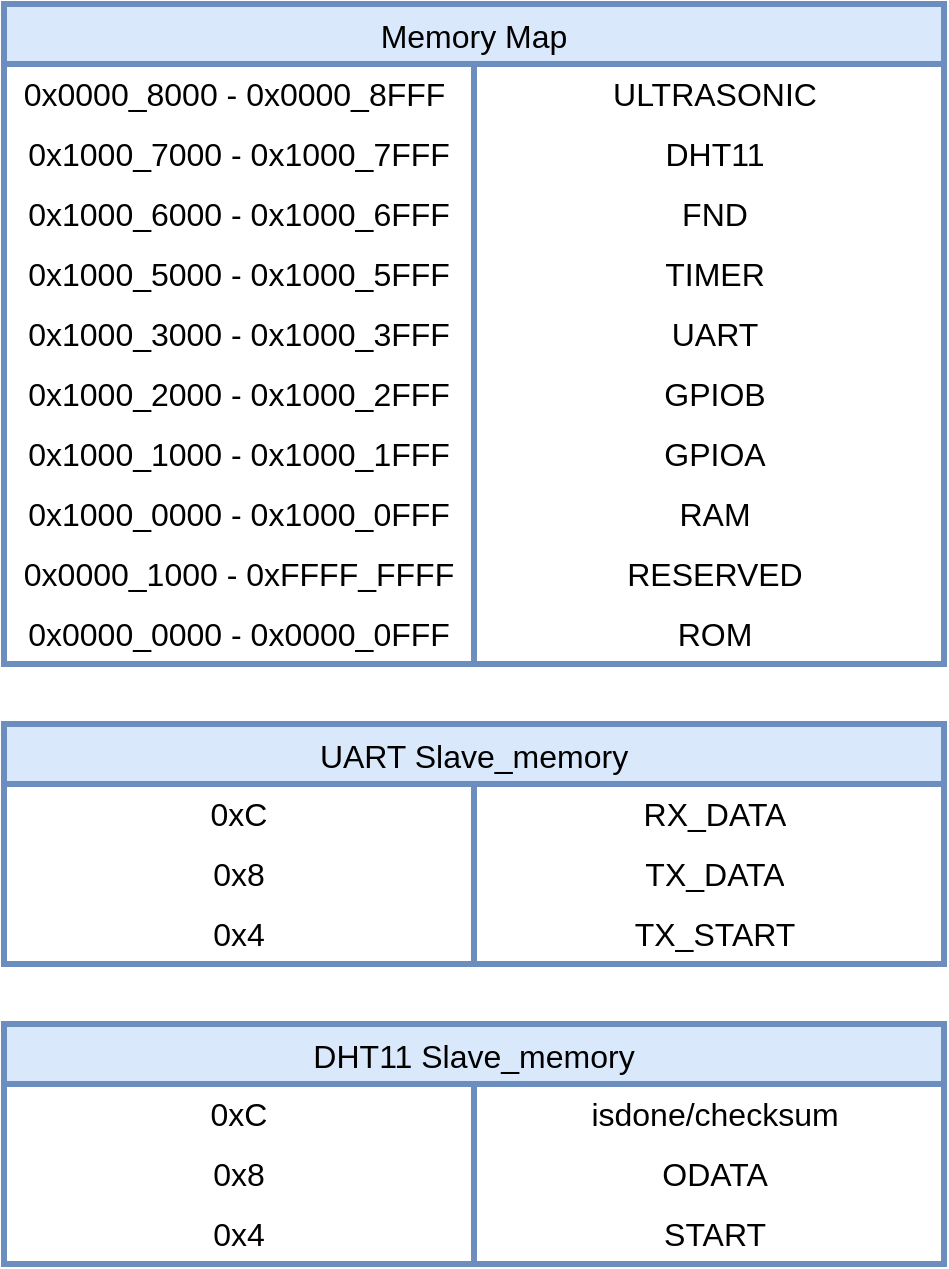<mxfile version="26.2.14">
  <diagram name="페이지-1" id="bLjCIVvGFPc32_VItfVn">
    <mxGraphModel dx="1425" dy="784" grid="1" gridSize="10" guides="1" tooltips="1" connect="1" arrows="1" fold="1" page="1" pageScale="1" pageWidth="827" pageHeight="1169" math="0" shadow="0">
      <root>
        <mxCell id="0" />
        <mxCell id="1" parent="0" />
        <mxCell id="ICi-KlR8TSbM0P-rb9cd-2" value="Memory Map" style="shape=table;startSize=30;container=1;collapsible=0;childLayout=tableLayout;fixedRows=1;rowLines=0;fontStyle=0;strokeColor=#6c8ebf;fontSize=16;fillColor=#dae8fc;strokeWidth=3;" vertex="1" parent="1">
          <mxGeometry x="140" y="340" width="470" height="330" as="geometry" />
        </mxCell>
        <mxCell id="ICi-KlR8TSbM0P-rb9cd-9" value="" style="shape=tableRow;horizontal=0;startSize=0;swimlaneHead=0;swimlaneBody=0;top=0;left=0;bottom=0;right=0;collapsible=0;dropTarget=0;fillColor=none;points=[[0,0.5],[1,0.5]];portConstraint=eastwest;strokeColor=inherit;fontSize=16;align=center;" vertex="1" parent="ICi-KlR8TSbM0P-rb9cd-2">
          <mxGeometry y="30" width="470" height="30" as="geometry" />
        </mxCell>
        <mxCell id="ICi-KlR8TSbM0P-rb9cd-10" value="0x0000_8000 - 0x0000_8FFF&amp;nbsp;" style="shape=partialRectangle;html=1;whiteSpace=wrap;connectable=0;fillColor=none;top=0;left=0;bottom=0;right=0;overflow=hidden;strokeColor=default;fontSize=16;strokeWidth=3;" vertex="1" parent="ICi-KlR8TSbM0P-rb9cd-9">
          <mxGeometry width="235" height="30" as="geometry">
            <mxRectangle width="235" height="30" as="alternateBounds" />
          </mxGeometry>
        </mxCell>
        <mxCell id="ICi-KlR8TSbM0P-rb9cd-11" value="ULTRASONIC" style="shape=partialRectangle;html=1;whiteSpace=wrap;connectable=0;fillColor=none;top=0;left=0;bottom=0;right=0;align=center;spacingLeft=6;overflow=hidden;strokeColor=default;fontSize=16;strokeWidth=3;" vertex="1" parent="ICi-KlR8TSbM0P-rb9cd-9">
          <mxGeometry x="235" width="235" height="30" as="geometry">
            <mxRectangle width="235" height="30" as="alternateBounds" />
          </mxGeometry>
        </mxCell>
        <mxCell id="ICi-KlR8TSbM0P-rb9cd-71" value="" style="shape=tableRow;horizontal=0;startSize=0;swimlaneHead=0;swimlaneBody=0;top=0;left=0;bottom=0;right=0;collapsible=0;dropTarget=0;fillColor=none;points=[[0,0.5],[1,0.5]];portConstraint=eastwest;strokeColor=inherit;fontSize=16;" vertex="1" parent="ICi-KlR8TSbM0P-rb9cd-2">
          <mxGeometry y="60" width="470" height="30" as="geometry" />
        </mxCell>
        <mxCell id="ICi-KlR8TSbM0P-rb9cd-72" value="0x1000_7000 - 0x1000_7FFF" style="shape=partialRectangle;html=1;whiteSpace=wrap;connectable=0;fillColor=none;top=0;left=0;bottom=0;right=0;overflow=hidden;pointerEvents=1;strokeColor=default;fontSize=16;strokeWidth=3;" vertex="1" parent="ICi-KlR8TSbM0P-rb9cd-71">
          <mxGeometry width="235" height="30" as="geometry">
            <mxRectangle width="235" height="30" as="alternateBounds" />
          </mxGeometry>
        </mxCell>
        <mxCell id="ICi-KlR8TSbM0P-rb9cd-73" value="DHT11" style="shape=partialRectangle;html=1;whiteSpace=wrap;connectable=0;fillColor=none;top=0;left=0;bottom=0;right=0;align=center;spacingLeft=6;overflow=hidden;strokeColor=default;fontSize=16;strokeWidth=3;" vertex="1" parent="ICi-KlR8TSbM0P-rb9cd-71">
          <mxGeometry x="235" width="235" height="30" as="geometry">
            <mxRectangle width="235" height="30" as="alternateBounds" />
          </mxGeometry>
        </mxCell>
        <mxCell id="ICi-KlR8TSbM0P-rb9cd-74" value="" style="shape=tableRow;horizontal=0;startSize=0;swimlaneHead=0;swimlaneBody=0;top=0;left=0;bottom=0;right=0;collapsible=0;dropTarget=0;fillColor=none;points=[[0,0.5],[1,0.5]];portConstraint=eastwest;strokeColor=inherit;fontSize=16;" vertex="1" parent="ICi-KlR8TSbM0P-rb9cd-2">
          <mxGeometry y="90" width="470" height="30" as="geometry" />
        </mxCell>
        <mxCell id="ICi-KlR8TSbM0P-rb9cd-75" value="0x1000_6000 - 0x1000_6FFF" style="shape=partialRectangle;html=1;whiteSpace=wrap;connectable=0;fillColor=none;top=0;left=0;bottom=0;right=0;overflow=hidden;pointerEvents=1;strokeColor=default;fontSize=16;strokeWidth=3;" vertex="1" parent="ICi-KlR8TSbM0P-rb9cd-74">
          <mxGeometry width="235" height="30" as="geometry">
            <mxRectangle width="235" height="30" as="alternateBounds" />
          </mxGeometry>
        </mxCell>
        <mxCell id="ICi-KlR8TSbM0P-rb9cd-76" value="FND" style="shape=partialRectangle;html=1;whiteSpace=wrap;connectable=0;fillColor=none;top=0;left=0;bottom=0;right=0;align=center;spacingLeft=6;overflow=hidden;strokeColor=default;fontSize=16;strokeWidth=3;" vertex="1" parent="ICi-KlR8TSbM0P-rb9cd-74">
          <mxGeometry x="235" width="235" height="30" as="geometry">
            <mxRectangle width="235" height="30" as="alternateBounds" />
          </mxGeometry>
        </mxCell>
        <mxCell id="ICi-KlR8TSbM0P-rb9cd-77" value="" style="shape=tableRow;horizontal=0;startSize=0;swimlaneHead=0;swimlaneBody=0;top=0;left=0;bottom=0;right=0;collapsible=0;dropTarget=0;fillColor=none;points=[[0,0.5],[1,0.5]];portConstraint=eastwest;strokeColor=inherit;fontSize=16;" vertex="1" parent="ICi-KlR8TSbM0P-rb9cd-2">
          <mxGeometry y="120" width="470" height="30" as="geometry" />
        </mxCell>
        <mxCell id="ICi-KlR8TSbM0P-rb9cd-78" value="0x1000_5000 - 0x1000_5FFF" style="shape=partialRectangle;html=1;whiteSpace=wrap;connectable=0;fillColor=none;top=0;left=0;bottom=0;right=0;overflow=hidden;pointerEvents=1;strokeColor=default;fontSize=16;strokeWidth=3;" vertex="1" parent="ICi-KlR8TSbM0P-rb9cd-77">
          <mxGeometry width="235" height="30" as="geometry">
            <mxRectangle width="235" height="30" as="alternateBounds" />
          </mxGeometry>
        </mxCell>
        <mxCell id="ICi-KlR8TSbM0P-rb9cd-79" value="TIMER" style="shape=partialRectangle;html=1;whiteSpace=wrap;connectable=0;fillColor=none;top=0;left=0;bottom=0;right=0;align=center;spacingLeft=6;overflow=hidden;strokeColor=default;fontSize=16;strokeWidth=3;" vertex="1" parent="ICi-KlR8TSbM0P-rb9cd-77">
          <mxGeometry x="235" width="235" height="30" as="geometry">
            <mxRectangle width="235" height="30" as="alternateBounds" />
          </mxGeometry>
        </mxCell>
        <mxCell id="ICi-KlR8TSbM0P-rb9cd-83" value="" style="shape=tableRow;horizontal=0;startSize=0;swimlaneHead=0;swimlaneBody=0;top=0;left=0;bottom=0;right=0;collapsible=0;dropTarget=0;fillColor=none;points=[[0,0.5],[1,0.5]];portConstraint=eastwest;strokeColor=inherit;fontSize=16;" vertex="1" parent="ICi-KlR8TSbM0P-rb9cd-2">
          <mxGeometry y="150" width="470" height="30" as="geometry" />
        </mxCell>
        <mxCell id="ICi-KlR8TSbM0P-rb9cd-84" value="0x1000_3000 - 0x1000_3FFF" style="shape=partialRectangle;html=1;whiteSpace=wrap;connectable=0;fillColor=none;top=0;left=0;bottom=0;right=0;overflow=hidden;pointerEvents=1;strokeColor=default;fontSize=16;strokeWidth=3;" vertex="1" parent="ICi-KlR8TSbM0P-rb9cd-83">
          <mxGeometry width="235" height="30" as="geometry">
            <mxRectangle width="235" height="30" as="alternateBounds" />
          </mxGeometry>
        </mxCell>
        <mxCell id="ICi-KlR8TSbM0P-rb9cd-85" value="UART" style="shape=partialRectangle;html=1;whiteSpace=wrap;connectable=0;fillColor=none;top=0;left=0;bottom=0;right=0;align=center;spacingLeft=6;overflow=hidden;strokeColor=default;fontSize=16;strokeWidth=3;" vertex="1" parent="ICi-KlR8TSbM0P-rb9cd-83">
          <mxGeometry x="235" width="235" height="30" as="geometry">
            <mxRectangle width="235" height="30" as="alternateBounds" />
          </mxGeometry>
        </mxCell>
        <mxCell id="ICi-KlR8TSbM0P-rb9cd-86" value="" style="shape=tableRow;horizontal=0;startSize=0;swimlaneHead=0;swimlaneBody=0;top=0;left=0;bottom=0;right=0;collapsible=0;dropTarget=0;fillColor=none;points=[[0,0.5],[1,0.5]];portConstraint=eastwest;strokeColor=inherit;fontSize=16;" vertex="1" parent="ICi-KlR8TSbM0P-rb9cd-2">
          <mxGeometry y="180" width="470" height="30" as="geometry" />
        </mxCell>
        <mxCell id="ICi-KlR8TSbM0P-rb9cd-87" value="0x1000_2000 - 0x1000_2FFF" style="shape=partialRectangle;html=1;whiteSpace=wrap;connectable=0;fillColor=none;top=0;left=0;bottom=0;right=0;overflow=hidden;pointerEvents=1;strokeColor=default;fontSize=16;strokeWidth=3;" vertex="1" parent="ICi-KlR8TSbM0P-rb9cd-86">
          <mxGeometry width="235" height="30" as="geometry">
            <mxRectangle width="235" height="30" as="alternateBounds" />
          </mxGeometry>
        </mxCell>
        <mxCell id="ICi-KlR8TSbM0P-rb9cd-88" value="GPIOB" style="shape=partialRectangle;html=1;whiteSpace=wrap;connectable=0;fillColor=none;top=0;left=0;bottom=0;right=0;align=center;spacingLeft=6;overflow=hidden;strokeColor=default;fontSize=16;strokeWidth=3;" vertex="1" parent="ICi-KlR8TSbM0P-rb9cd-86">
          <mxGeometry x="235" width="235" height="30" as="geometry">
            <mxRectangle width="235" height="30" as="alternateBounds" />
          </mxGeometry>
        </mxCell>
        <mxCell id="ICi-KlR8TSbM0P-rb9cd-89" value="" style="shape=tableRow;horizontal=0;startSize=0;swimlaneHead=0;swimlaneBody=0;top=0;left=0;bottom=0;right=0;collapsible=0;dropTarget=0;fillColor=none;points=[[0,0.5],[1,0.5]];portConstraint=eastwest;strokeColor=inherit;fontSize=16;" vertex="1" parent="ICi-KlR8TSbM0P-rb9cd-2">
          <mxGeometry y="210" width="470" height="30" as="geometry" />
        </mxCell>
        <mxCell id="ICi-KlR8TSbM0P-rb9cd-90" value="0x1000_1000 - 0x1000_1FFF" style="shape=partialRectangle;html=1;whiteSpace=wrap;connectable=0;fillColor=none;top=0;left=0;bottom=0;right=0;overflow=hidden;pointerEvents=1;strokeColor=default;fontSize=16;strokeWidth=3;" vertex="1" parent="ICi-KlR8TSbM0P-rb9cd-89">
          <mxGeometry width="235" height="30" as="geometry">
            <mxRectangle width="235" height="30" as="alternateBounds" />
          </mxGeometry>
        </mxCell>
        <mxCell id="ICi-KlR8TSbM0P-rb9cd-91" value="GPIOA" style="shape=partialRectangle;html=1;whiteSpace=wrap;connectable=0;fillColor=none;top=0;left=0;bottom=0;right=0;align=center;spacingLeft=6;overflow=hidden;strokeColor=default;fontSize=16;strokeWidth=3;" vertex="1" parent="ICi-KlR8TSbM0P-rb9cd-89">
          <mxGeometry x="235" width="235" height="30" as="geometry">
            <mxRectangle width="235" height="30" as="alternateBounds" />
          </mxGeometry>
        </mxCell>
        <mxCell id="ICi-KlR8TSbM0P-rb9cd-92" value="" style="shape=tableRow;horizontal=0;startSize=0;swimlaneHead=0;swimlaneBody=0;top=0;left=0;bottom=0;right=0;collapsible=0;dropTarget=0;fillColor=none;points=[[0,0.5],[1,0.5]];portConstraint=eastwest;strokeColor=inherit;fontSize=16;" vertex="1" parent="ICi-KlR8TSbM0P-rb9cd-2">
          <mxGeometry y="240" width="470" height="30" as="geometry" />
        </mxCell>
        <mxCell id="ICi-KlR8TSbM0P-rb9cd-93" value="0x1000_0000 - 0x1000_0FFF" style="shape=partialRectangle;html=1;whiteSpace=wrap;connectable=0;fillColor=none;top=0;left=0;bottom=0;right=0;overflow=hidden;pointerEvents=1;strokeColor=default;fontSize=16;strokeWidth=3;" vertex="1" parent="ICi-KlR8TSbM0P-rb9cd-92">
          <mxGeometry width="235" height="30" as="geometry">
            <mxRectangle width="235" height="30" as="alternateBounds" />
          </mxGeometry>
        </mxCell>
        <mxCell id="ICi-KlR8TSbM0P-rb9cd-94" value="RAM" style="shape=partialRectangle;html=1;whiteSpace=wrap;connectable=0;fillColor=none;top=0;left=0;bottom=0;right=0;align=center;spacingLeft=6;overflow=hidden;strokeColor=default;fontSize=16;strokeWidth=3;" vertex="1" parent="ICi-KlR8TSbM0P-rb9cd-92">
          <mxGeometry x="235" width="235" height="30" as="geometry">
            <mxRectangle width="235" height="30" as="alternateBounds" />
          </mxGeometry>
        </mxCell>
        <mxCell id="ICi-KlR8TSbM0P-rb9cd-95" value="" style="shape=tableRow;horizontal=0;startSize=0;swimlaneHead=0;swimlaneBody=0;top=0;left=0;bottom=0;right=0;collapsible=0;dropTarget=0;fillColor=none;points=[[0,0.5],[1,0.5]];portConstraint=eastwest;strokeColor=inherit;fontSize=16;" vertex="1" parent="ICi-KlR8TSbM0P-rb9cd-2">
          <mxGeometry y="270" width="470" height="30" as="geometry" />
        </mxCell>
        <mxCell id="ICi-KlR8TSbM0P-rb9cd-96" value="0x0000_1000 - 0xFFFF_FFFF" style="shape=partialRectangle;html=1;whiteSpace=wrap;connectable=0;fillColor=none;top=0;left=0;bottom=0;right=0;overflow=hidden;pointerEvents=1;strokeColor=default;fontSize=16;strokeWidth=3;" vertex="1" parent="ICi-KlR8TSbM0P-rb9cd-95">
          <mxGeometry width="235" height="30" as="geometry">
            <mxRectangle width="235" height="30" as="alternateBounds" />
          </mxGeometry>
        </mxCell>
        <mxCell id="ICi-KlR8TSbM0P-rb9cd-97" value="RESERVED" style="shape=partialRectangle;html=1;whiteSpace=wrap;connectable=0;fillColor=none;top=0;left=0;bottom=0;right=0;align=center;spacingLeft=6;overflow=hidden;strokeColor=default;fontSize=16;strokeWidth=3;" vertex="1" parent="ICi-KlR8TSbM0P-rb9cd-95">
          <mxGeometry x="235" width="235" height="30" as="geometry">
            <mxRectangle width="235" height="30" as="alternateBounds" />
          </mxGeometry>
        </mxCell>
        <mxCell id="ICi-KlR8TSbM0P-rb9cd-98" value="" style="shape=tableRow;horizontal=0;startSize=0;swimlaneHead=0;swimlaneBody=0;top=0;left=0;bottom=0;right=0;collapsible=0;dropTarget=0;fillColor=none;points=[[0,0.5],[1,0.5]];portConstraint=eastwest;strokeColor=inherit;fontSize=16;" vertex="1" parent="ICi-KlR8TSbM0P-rb9cd-2">
          <mxGeometry y="300" width="470" height="30" as="geometry" />
        </mxCell>
        <mxCell id="ICi-KlR8TSbM0P-rb9cd-99" value="0x0000_0000 - 0x0000_0FFF" style="shape=partialRectangle;html=1;whiteSpace=wrap;connectable=0;fillColor=none;top=0;left=0;bottom=0;right=0;overflow=hidden;pointerEvents=1;strokeColor=default;fontSize=16;strokeWidth=3;" vertex="1" parent="ICi-KlR8TSbM0P-rb9cd-98">
          <mxGeometry width="235" height="30" as="geometry">
            <mxRectangle width="235" height="30" as="alternateBounds" />
          </mxGeometry>
        </mxCell>
        <mxCell id="ICi-KlR8TSbM0P-rb9cd-100" value="ROM" style="shape=partialRectangle;html=1;whiteSpace=wrap;connectable=0;fillColor=none;top=0;left=0;bottom=0;right=0;align=center;spacingLeft=6;overflow=hidden;strokeColor=default;fontSize=16;strokeWidth=3;" vertex="1" parent="ICi-KlR8TSbM0P-rb9cd-98">
          <mxGeometry x="235" width="235" height="30" as="geometry">
            <mxRectangle width="235" height="30" as="alternateBounds" />
          </mxGeometry>
        </mxCell>
        <mxCell id="ICi-KlR8TSbM0P-rb9cd-133" value="UART Slave_memory" style="shape=table;startSize=30;container=1;collapsible=0;childLayout=tableLayout;fixedRows=1;rowLines=0;fontStyle=0;strokeColor=#6c8ebf;fontSize=16;fillColor=#dae8fc;strokeWidth=3;" vertex="1" parent="1">
          <mxGeometry x="140" y="700" width="470" height="120" as="geometry" />
        </mxCell>
        <mxCell id="ICi-KlR8TSbM0P-rb9cd-155" value="" style="shape=tableRow;horizontal=0;startSize=0;swimlaneHead=0;swimlaneBody=0;top=0;left=0;bottom=0;right=0;collapsible=0;dropTarget=0;fillColor=none;points=[[0,0.5],[1,0.5]];portConstraint=eastwest;strokeColor=inherit;fontSize=16;" vertex="1" parent="ICi-KlR8TSbM0P-rb9cd-133">
          <mxGeometry y="30" width="470" height="30" as="geometry" />
        </mxCell>
        <mxCell id="ICi-KlR8TSbM0P-rb9cd-156" value="0xC" style="shape=partialRectangle;html=1;whiteSpace=wrap;connectable=0;fillColor=none;top=0;left=0;bottom=0;right=0;overflow=hidden;pointerEvents=1;strokeColor=default;fontSize=16;strokeWidth=3;" vertex="1" parent="ICi-KlR8TSbM0P-rb9cd-155">
          <mxGeometry width="235" height="30" as="geometry">
            <mxRectangle width="235" height="30" as="alternateBounds" />
          </mxGeometry>
        </mxCell>
        <mxCell id="ICi-KlR8TSbM0P-rb9cd-157" value="RX_DATA" style="shape=partialRectangle;html=1;whiteSpace=wrap;connectable=0;fillColor=none;top=0;left=0;bottom=0;right=0;align=center;spacingLeft=6;overflow=hidden;strokeColor=default;fontSize=16;strokeWidth=3;" vertex="1" parent="ICi-KlR8TSbM0P-rb9cd-155">
          <mxGeometry x="235" width="235" height="30" as="geometry">
            <mxRectangle width="235" height="30" as="alternateBounds" />
          </mxGeometry>
        </mxCell>
        <mxCell id="ICi-KlR8TSbM0P-rb9cd-158" value="" style="shape=tableRow;horizontal=0;startSize=0;swimlaneHead=0;swimlaneBody=0;top=0;left=0;bottom=0;right=0;collapsible=0;dropTarget=0;fillColor=none;points=[[0,0.5],[1,0.5]];portConstraint=eastwest;strokeColor=inherit;fontSize=16;" vertex="1" parent="ICi-KlR8TSbM0P-rb9cd-133">
          <mxGeometry y="60" width="470" height="30" as="geometry" />
        </mxCell>
        <mxCell id="ICi-KlR8TSbM0P-rb9cd-159" value="0x8" style="shape=partialRectangle;html=1;whiteSpace=wrap;connectable=0;fillColor=none;top=0;left=0;bottom=0;right=0;overflow=hidden;pointerEvents=1;strokeColor=default;fontSize=16;strokeWidth=3;" vertex="1" parent="ICi-KlR8TSbM0P-rb9cd-158">
          <mxGeometry width="235" height="30" as="geometry">
            <mxRectangle width="235" height="30" as="alternateBounds" />
          </mxGeometry>
        </mxCell>
        <mxCell id="ICi-KlR8TSbM0P-rb9cd-160" value="TX_DATA" style="shape=partialRectangle;html=1;whiteSpace=wrap;connectable=0;fillColor=none;top=0;left=0;bottom=0;right=0;align=center;spacingLeft=6;overflow=hidden;strokeColor=default;fontSize=16;strokeWidth=3;" vertex="1" parent="ICi-KlR8TSbM0P-rb9cd-158">
          <mxGeometry x="235" width="235" height="30" as="geometry">
            <mxRectangle width="235" height="30" as="alternateBounds" />
          </mxGeometry>
        </mxCell>
        <mxCell id="ICi-KlR8TSbM0P-rb9cd-161" value="" style="shape=tableRow;horizontal=0;startSize=0;swimlaneHead=0;swimlaneBody=0;top=0;left=0;bottom=0;right=0;collapsible=0;dropTarget=0;fillColor=none;points=[[0,0.5],[1,0.5]];portConstraint=eastwest;strokeColor=inherit;fontSize=16;" vertex="1" parent="ICi-KlR8TSbM0P-rb9cd-133">
          <mxGeometry y="90" width="470" height="30" as="geometry" />
        </mxCell>
        <mxCell id="ICi-KlR8TSbM0P-rb9cd-162" value="0x4" style="shape=partialRectangle;html=1;whiteSpace=wrap;connectable=0;fillColor=none;top=0;left=0;bottom=0;right=0;overflow=hidden;pointerEvents=1;strokeColor=default;fontSize=16;strokeWidth=3;" vertex="1" parent="ICi-KlR8TSbM0P-rb9cd-161">
          <mxGeometry width="235" height="30" as="geometry">
            <mxRectangle width="235" height="30" as="alternateBounds" />
          </mxGeometry>
        </mxCell>
        <mxCell id="ICi-KlR8TSbM0P-rb9cd-163" value="TX_START" style="shape=partialRectangle;html=1;whiteSpace=wrap;connectable=0;fillColor=none;top=0;left=0;bottom=0;right=0;align=center;spacingLeft=6;overflow=hidden;strokeColor=default;fontSize=16;strokeWidth=3;" vertex="1" parent="ICi-KlR8TSbM0P-rb9cd-161">
          <mxGeometry x="235" width="235" height="30" as="geometry">
            <mxRectangle width="235" height="30" as="alternateBounds" />
          </mxGeometry>
        </mxCell>
        <mxCell id="ICi-KlR8TSbM0P-rb9cd-164" value="DHT11 Slave_memory" style="shape=table;startSize=30;container=1;collapsible=0;childLayout=tableLayout;fixedRows=1;rowLines=0;fontStyle=0;strokeColor=#6c8ebf;fontSize=16;fillColor=#dae8fc;strokeWidth=3;" vertex="1" parent="1">
          <mxGeometry x="140" y="850" width="470" height="120" as="geometry" />
        </mxCell>
        <mxCell id="ICi-KlR8TSbM0P-rb9cd-165" value="" style="shape=tableRow;horizontal=0;startSize=0;swimlaneHead=0;swimlaneBody=0;top=0;left=0;bottom=0;right=0;collapsible=0;dropTarget=0;fillColor=none;points=[[0,0.5],[1,0.5]];portConstraint=eastwest;strokeColor=inherit;fontSize=16;" vertex="1" parent="ICi-KlR8TSbM0P-rb9cd-164">
          <mxGeometry y="30" width="470" height="30" as="geometry" />
        </mxCell>
        <mxCell id="ICi-KlR8TSbM0P-rb9cd-166" value="0xC" style="shape=partialRectangle;html=1;whiteSpace=wrap;connectable=0;fillColor=none;top=0;left=0;bottom=0;right=0;overflow=hidden;pointerEvents=1;strokeColor=default;fontSize=16;strokeWidth=3;" vertex="1" parent="ICi-KlR8TSbM0P-rb9cd-165">
          <mxGeometry width="235" height="30" as="geometry">
            <mxRectangle width="235" height="30" as="alternateBounds" />
          </mxGeometry>
        </mxCell>
        <mxCell id="ICi-KlR8TSbM0P-rb9cd-167" value="isdone/checksum" style="shape=partialRectangle;html=1;whiteSpace=wrap;connectable=0;fillColor=none;top=0;left=0;bottom=0;right=0;align=center;spacingLeft=6;overflow=hidden;strokeColor=default;fontSize=16;strokeWidth=3;" vertex="1" parent="ICi-KlR8TSbM0P-rb9cd-165">
          <mxGeometry x="235" width="235" height="30" as="geometry">
            <mxRectangle width="235" height="30" as="alternateBounds" />
          </mxGeometry>
        </mxCell>
        <mxCell id="ICi-KlR8TSbM0P-rb9cd-168" value="" style="shape=tableRow;horizontal=0;startSize=0;swimlaneHead=0;swimlaneBody=0;top=0;left=0;bottom=0;right=0;collapsible=0;dropTarget=0;fillColor=none;points=[[0,0.5],[1,0.5]];portConstraint=eastwest;strokeColor=inherit;fontSize=16;" vertex="1" parent="ICi-KlR8TSbM0P-rb9cd-164">
          <mxGeometry y="60" width="470" height="30" as="geometry" />
        </mxCell>
        <mxCell id="ICi-KlR8TSbM0P-rb9cd-169" value="0x8" style="shape=partialRectangle;html=1;whiteSpace=wrap;connectable=0;fillColor=none;top=0;left=0;bottom=0;right=0;overflow=hidden;pointerEvents=1;strokeColor=default;fontSize=16;strokeWidth=3;" vertex="1" parent="ICi-KlR8TSbM0P-rb9cd-168">
          <mxGeometry width="235" height="30" as="geometry">
            <mxRectangle width="235" height="30" as="alternateBounds" />
          </mxGeometry>
        </mxCell>
        <mxCell id="ICi-KlR8TSbM0P-rb9cd-170" value="ODATA" style="shape=partialRectangle;html=1;whiteSpace=wrap;connectable=0;fillColor=none;top=0;left=0;bottom=0;right=0;align=center;spacingLeft=6;overflow=hidden;strokeColor=default;fontSize=16;strokeWidth=3;" vertex="1" parent="ICi-KlR8TSbM0P-rb9cd-168">
          <mxGeometry x="235" width="235" height="30" as="geometry">
            <mxRectangle width="235" height="30" as="alternateBounds" />
          </mxGeometry>
        </mxCell>
        <mxCell id="ICi-KlR8TSbM0P-rb9cd-171" value="" style="shape=tableRow;horizontal=0;startSize=0;swimlaneHead=0;swimlaneBody=0;top=0;left=0;bottom=0;right=0;collapsible=0;dropTarget=0;fillColor=none;points=[[0,0.5],[1,0.5]];portConstraint=eastwest;strokeColor=inherit;fontSize=16;" vertex="1" parent="ICi-KlR8TSbM0P-rb9cd-164">
          <mxGeometry y="90" width="470" height="30" as="geometry" />
        </mxCell>
        <mxCell id="ICi-KlR8TSbM0P-rb9cd-172" value="0x4" style="shape=partialRectangle;html=1;whiteSpace=wrap;connectable=0;fillColor=none;top=0;left=0;bottom=0;right=0;overflow=hidden;pointerEvents=1;strokeColor=default;fontSize=16;strokeWidth=3;" vertex="1" parent="ICi-KlR8TSbM0P-rb9cd-171">
          <mxGeometry width="235" height="30" as="geometry">
            <mxRectangle width="235" height="30" as="alternateBounds" />
          </mxGeometry>
        </mxCell>
        <mxCell id="ICi-KlR8TSbM0P-rb9cd-173" value="START" style="shape=partialRectangle;html=1;whiteSpace=wrap;connectable=0;fillColor=none;top=0;left=0;bottom=0;right=0;align=center;spacingLeft=6;overflow=hidden;strokeColor=default;fontSize=16;strokeWidth=3;" vertex="1" parent="ICi-KlR8TSbM0P-rb9cd-171">
          <mxGeometry x="235" width="235" height="30" as="geometry">
            <mxRectangle width="235" height="30" as="alternateBounds" />
          </mxGeometry>
        </mxCell>
      </root>
    </mxGraphModel>
  </diagram>
</mxfile>
